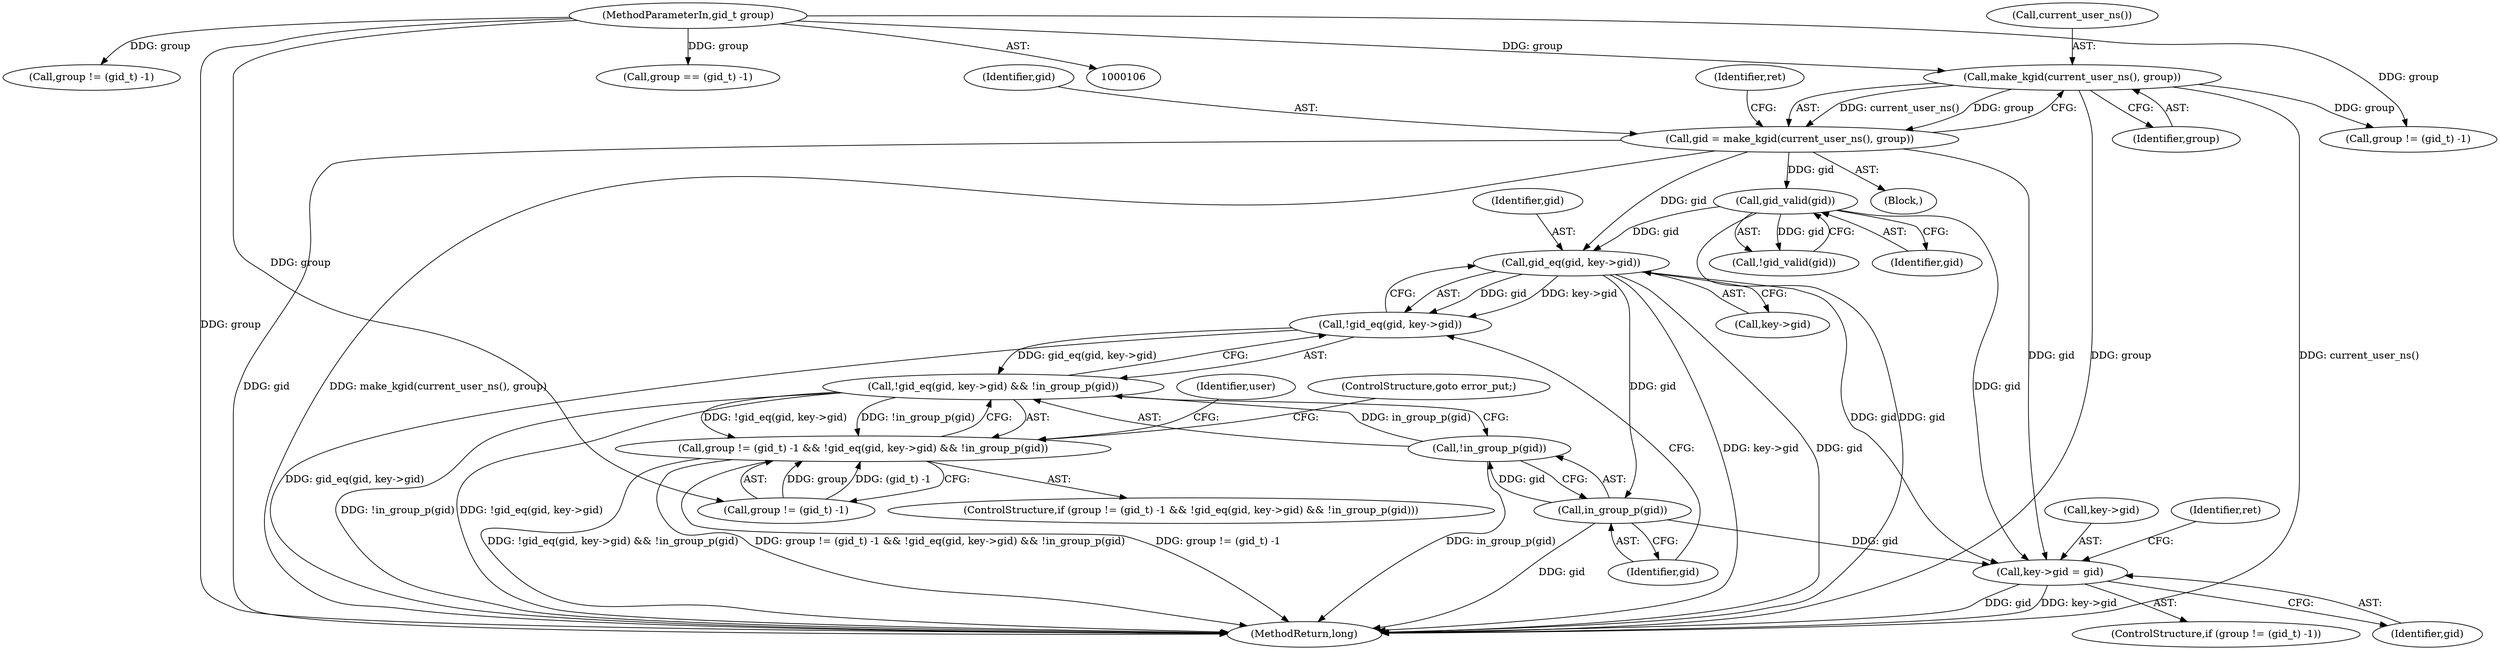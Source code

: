digraph "0_linux_363b02dab09b3226f3bd1420dad9c72b79a42a76_8@pointer" {
"1000237" [label="(Call,gid_eq(gid, key->gid))"];
"1000156" [label="(Call,gid_valid(gid))"];
"1000126" [label="(Call,gid = make_kgid(current_user_ns(), group))"];
"1000128" [label="(Call,make_kgid(current_user_ns(), group))"];
"1000109" [label="(MethodParameterIn,gid_t group)"];
"1000236" [label="(Call,!gid_eq(gid, key->gid))"];
"1000235" [label="(Call,!gid_eq(gid, key->gid) && !in_group_p(gid))"];
"1000228" [label="(Call,group != (gid_t) -1 && !gid_eq(gid, key->gid) && !in_group_p(gid))"];
"1000243" [label="(Call,in_group_p(gid))"];
"1000242" [label="(Call,!in_group_p(gid))"];
"1000433" [label="(Call,key->gid = gid)"];
"1000109" [label="(MethodParameterIn,gid_t group)"];
"1000236" [label="(Call,!gid_eq(gid, key->gid))"];
"1000155" [label="(Call,!gid_valid(gid))"];
"1000249" [label="(Identifier,user)"];
"1000437" [label="(Identifier,gid)"];
"1000128" [label="(Call,make_kgid(current_user_ns(), group))"];
"1000235" [label="(Call,!gid_eq(gid, key->gid) && !in_group_p(gid))"];
"1000426" [label="(ControlStructure,if (group != (gid_t) -1))"];
"1000110" [label="(Block,)"];
"1000244" [label="(Identifier,gid)"];
"1000228" [label="(Call,group != (gid_t) -1 && !gid_eq(gid, key->gid) && !in_group_p(gid))"];
"1000130" [label="(Identifier,group)"];
"1000427" [label="(Call,group != (gid_t) -1)"];
"1000245" [label="(ControlStructure,goto error_put;)"];
"1000243" [label="(Call,in_group_p(gid))"];
"1000156" [label="(Call,gid_valid(gid))"];
"1000433" [label="(Call,key->gid = gid)"];
"1000157" [label="(Identifier,gid)"];
"1000229" [label="(Call,group != (gid_t) -1)"];
"1000434" [label="(Call,key->gid)"];
"1000470" [label="(MethodReturn,long)"];
"1000239" [label="(Call,key->gid)"];
"1000238" [label="(Identifier,gid)"];
"1000242" [label="(Call,!in_group_p(gid))"];
"1000126" [label="(Call,gid = make_kgid(current_user_ns(), group))"];
"1000170" [label="(Call,group == (gid_t) -1)"];
"1000149" [label="(Call,group != (gid_t) -1)"];
"1000237" [label="(Call,gid_eq(gid, key->gid))"];
"1000127" [label="(Identifier,gid)"];
"1000129" [label="(Call,current_user_ns())"];
"1000439" [label="(Identifier,ret)"];
"1000132" [label="(Identifier,ret)"];
"1000227" [label="(ControlStructure,if (group != (gid_t) -1 && !gid_eq(gid, key->gid) && !in_group_p(gid)))"];
"1000237" -> "1000236"  [label="AST: "];
"1000237" -> "1000239"  [label="CFG: "];
"1000238" -> "1000237"  [label="AST: "];
"1000239" -> "1000237"  [label="AST: "];
"1000236" -> "1000237"  [label="CFG: "];
"1000237" -> "1000470"  [label="DDG: key->gid"];
"1000237" -> "1000470"  [label="DDG: gid"];
"1000237" -> "1000236"  [label="DDG: gid"];
"1000237" -> "1000236"  [label="DDG: key->gid"];
"1000156" -> "1000237"  [label="DDG: gid"];
"1000126" -> "1000237"  [label="DDG: gid"];
"1000237" -> "1000243"  [label="DDG: gid"];
"1000237" -> "1000433"  [label="DDG: gid"];
"1000156" -> "1000155"  [label="AST: "];
"1000156" -> "1000157"  [label="CFG: "];
"1000157" -> "1000156"  [label="AST: "];
"1000155" -> "1000156"  [label="CFG: "];
"1000156" -> "1000470"  [label="DDG: gid"];
"1000156" -> "1000155"  [label="DDG: gid"];
"1000126" -> "1000156"  [label="DDG: gid"];
"1000156" -> "1000433"  [label="DDG: gid"];
"1000126" -> "1000110"  [label="AST: "];
"1000126" -> "1000128"  [label="CFG: "];
"1000127" -> "1000126"  [label="AST: "];
"1000128" -> "1000126"  [label="AST: "];
"1000132" -> "1000126"  [label="CFG: "];
"1000126" -> "1000470"  [label="DDG: gid"];
"1000126" -> "1000470"  [label="DDG: make_kgid(current_user_ns(), group)"];
"1000128" -> "1000126"  [label="DDG: current_user_ns()"];
"1000128" -> "1000126"  [label="DDG: group"];
"1000126" -> "1000433"  [label="DDG: gid"];
"1000128" -> "1000130"  [label="CFG: "];
"1000129" -> "1000128"  [label="AST: "];
"1000130" -> "1000128"  [label="AST: "];
"1000128" -> "1000470"  [label="DDG: group"];
"1000128" -> "1000470"  [label="DDG: current_user_ns()"];
"1000109" -> "1000128"  [label="DDG: group"];
"1000128" -> "1000149"  [label="DDG: group"];
"1000109" -> "1000106"  [label="AST: "];
"1000109" -> "1000470"  [label="DDG: group"];
"1000109" -> "1000149"  [label="DDG: group"];
"1000109" -> "1000170"  [label="DDG: group"];
"1000109" -> "1000229"  [label="DDG: group"];
"1000109" -> "1000427"  [label="DDG: group"];
"1000236" -> "1000235"  [label="AST: "];
"1000244" -> "1000236"  [label="CFG: "];
"1000235" -> "1000236"  [label="CFG: "];
"1000236" -> "1000470"  [label="DDG: gid_eq(gid, key->gid)"];
"1000236" -> "1000235"  [label="DDG: gid_eq(gid, key->gid)"];
"1000235" -> "1000228"  [label="AST: "];
"1000235" -> "1000242"  [label="CFG: "];
"1000242" -> "1000235"  [label="AST: "];
"1000228" -> "1000235"  [label="CFG: "];
"1000235" -> "1000470"  [label="DDG: !gid_eq(gid, key->gid)"];
"1000235" -> "1000470"  [label="DDG: !in_group_p(gid)"];
"1000235" -> "1000228"  [label="DDG: !gid_eq(gid, key->gid)"];
"1000235" -> "1000228"  [label="DDG: !in_group_p(gid)"];
"1000242" -> "1000235"  [label="DDG: in_group_p(gid)"];
"1000228" -> "1000227"  [label="AST: "];
"1000228" -> "1000229"  [label="CFG: "];
"1000229" -> "1000228"  [label="AST: "];
"1000245" -> "1000228"  [label="CFG: "];
"1000249" -> "1000228"  [label="CFG: "];
"1000228" -> "1000470"  [label="DDG: !gid_eq(gid, key->gid) && !in_group_p(gid)"];
"1000228" -> "1000470"  [label="DDG: group != (gid_t) -1 && !gid_eq(gid, key->gid) && !in_group_p(gid)"];
"1000228" -> "1000470"  [label="DDG: group != (gid_t) -1"];
"1000229" -> "1000228"  [label="DDG: group"];
"1000229" -> "1000228"  [label="DDG: (gid_t) -1"];
"1000243" -> "1000242"  [label="AST: "];
"1000243" -> "1000244"  [label="CFG: "];
"1000244" -> "1000243"  [label="AST: "];
"1000242" -> "1000243"  [label="CFG: "];
"1000243" -> "1000470"  [label="DDG: gid"];
"1000243" -> "1000242"  [label="DDG: gid"];
"1000243" -> "1000433"  [label="DDG: gid"];
"1000242" -> "1000470"  [label="DDG: in_group_p(gid)"];
"1000433" -> "1000426"  [label="AST: "];
"1000433" -> "1000437"  [label="CFG: "];
"1000434" -> "1000433"  [label="AST: "];
"1000437" -> "1000433"  [label="AST: "];
"1000439" -> "1000433"  [label="CFG: "];
"1000433" -> "1000470"  [label="DDG: gid"];
"1000433" -> "1000470"  [label="DDG: key->gid"];
}
